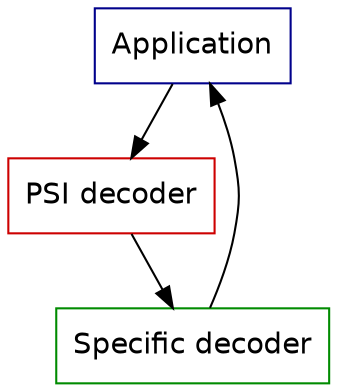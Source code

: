 digraph decoder {
  "app"                 [ shape="box"
                          label="Application"
                          color="blue4"
                          fontname="Helvetica" ];
  "psi_dec"             [ shape="box"
                          label="PSI decoder"
                          color="red3"
                          fontname="Helvetica" ];
  "specific_dec"        [ shape="box"
                          label="Specific decoder"
                          color="green4"
                          fontname="Helvetica" ];

  app -> psi_dec -> specific_dec -> app
}
